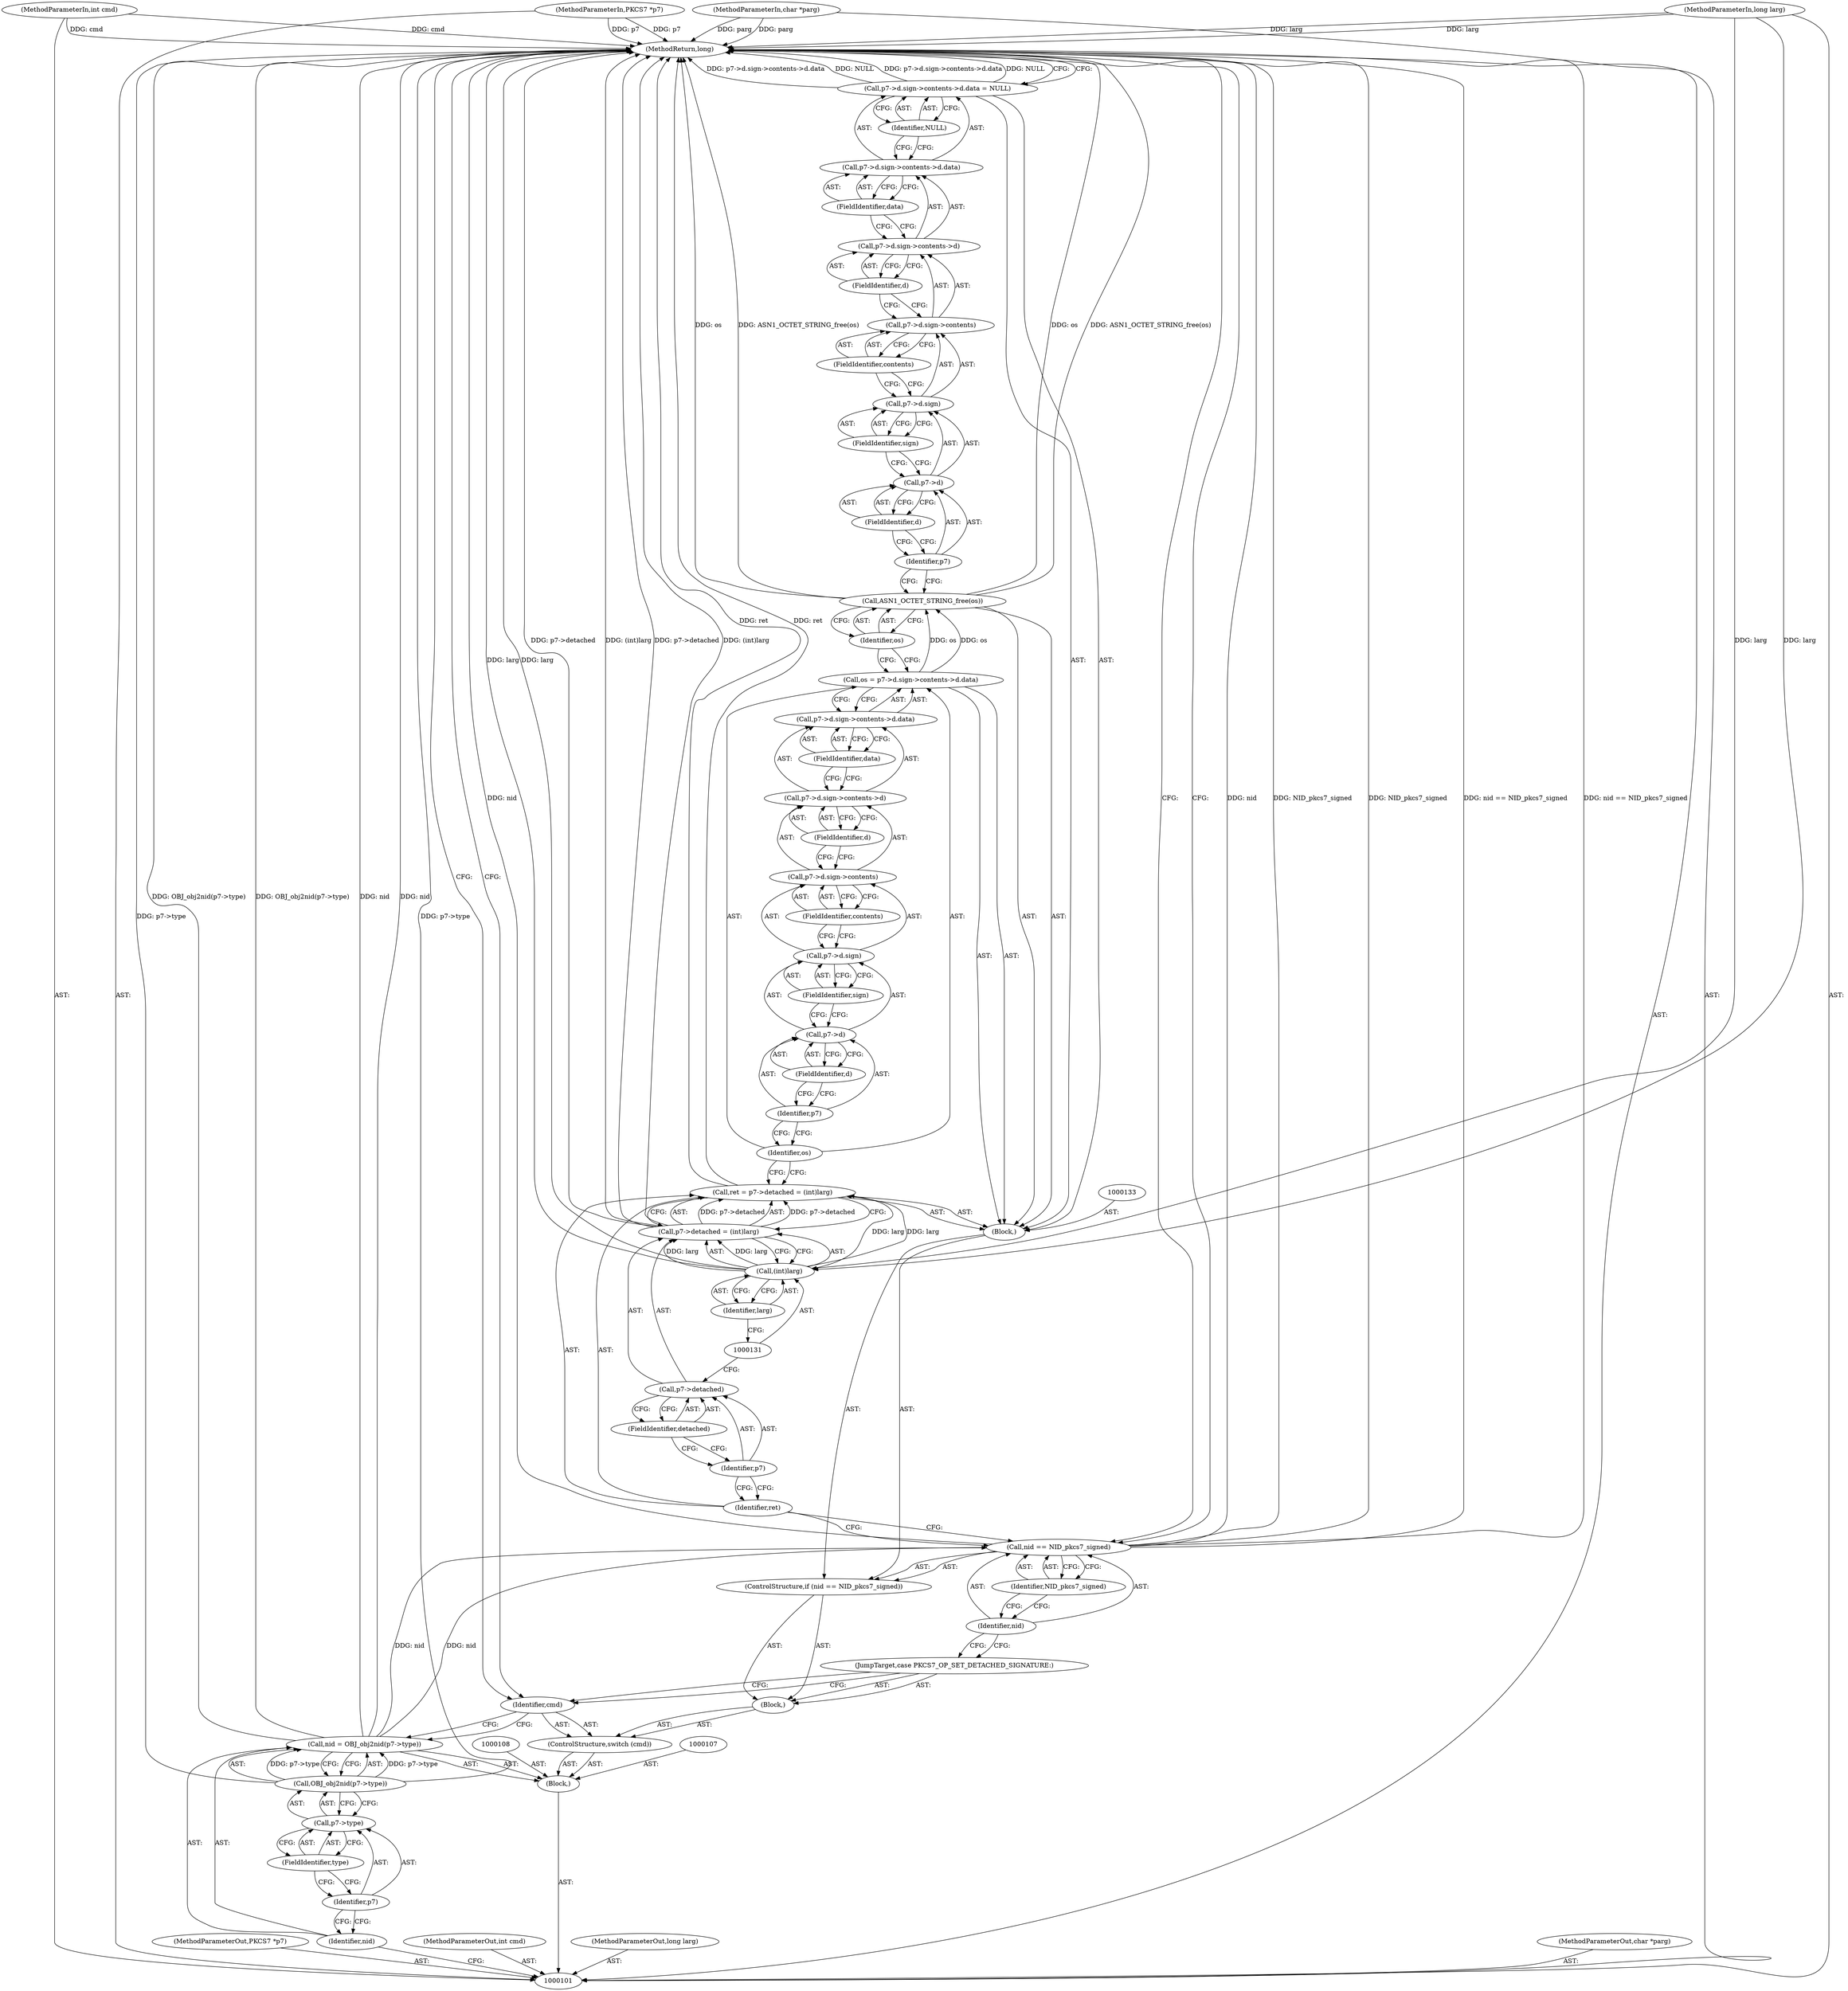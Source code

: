 digraph "0_openssl_c0334c2c92dd1bc3ad8138ba6e74006c3631b0f9_0" {
"1000162" [label="(MethodReturn,long)"];
"1000102" [label="(MethodParameterIn,PKCS7 *p7)"];
"1000204" [label="(MethodParameterOut,PKCS7 *p7)"];
"1000103" [label="(MethodParameterIn,int cmd)"];
"1000205" [label="(MethodParameterOut,int cmd)"];
"1000104" [label="(MethodParameterIn,long larg)"];
"1000206" [label="(MethodParameterOut,long larg)"];
"1000105" [label="(MethodParameterIn,char *parg)"];
"1000207" [label="(MethodParameterOut,char *parg)"];
"1000118" [label="(JumpTarget,case PKCS7_OP_SET_DETACHED_SIGNATURE:)"];
"1000120" [label="(Call,nid == NID_pkcs7_signed)"];
"1000121" [label="(Identifier,nid)"];
"1000122" [label="(Identifier,NID_pkcs7_signed)"];
"1000119" [label="(ControlStructure,if (nid == NID_pkcs7_signed))"];
"1000124" [label="(Call,ret = p7->detached = (int)larg)"];
"1000125" [label="(Identifier,ret)"];
"1000126" [label="(Call,p7->detached = (int)larg)"];
"1000127" [label="(Call,p7->detached)"];
"1000128" [label="(Identifier,p7)"];
"1000129" [label="(FieldIdentifier,detached)"];
"1000130" [label="(Call,(int)larg)"];
"1000132" [label="(Identifier,larg)"];
"1000123" [label="(Block,)"];
"1000134" [label="(Call,os = p7->d.sign->contents->d.data)"];
"1000135" [label="(Identifier,os)"];
"1000136" [label="(Call,p7->d.sign->contents->d.data)"];
"1000137" [label="(Call,p7->d.sign->contents->d)"];
"1000138" [label="(Call,p7->d.sign->contents)"];
"1000139" [label="(Call,p7->d.sign)"];
"1000140" [label="(Call,p7->d)"];
"1000141" [label="(Identifier,p7)"];
"1000142" [label="(FieldIdentifier,d)"];
"1000143" [label="(FieldIdentifier,sign)"];
"1000144" [label="(FieldIdentifier,contents)"];
"1000145" [label="(FieldIdentifier,d)"];
"1000146" [label="(FieldIdentifier,data)"];
"1000147" [label="(Call,ASN1_OCTET_STRING_free(os))"];
"1000148" [label="(Identifier,os)"];
"1000149" [label="(Call,p7->d.sign->contents->d.data = NULL)"];
"1000150" [label="(Call,p7->d.sign->contents->d.data)"];
"1000151" [label="(Call,p7->d.sign->contents->d)"];
"1000152" [label="(Call,p7->d.sign->contents)"];
"1000153" [label="(Call,p7->d.sign)"];
"1000154" [label="(Call,p7->d)"];
"1000155" [label="(Identifier,p7)"];
"1000156" [label="(FieldIdentifier,d)"];
"1000157" [label="(FieldIdentifier,sign)"];
"1000158" [label="(FieldIdentifier,contents)"];
"1000159" [label="(FieldIdentifier,d)"];
"1000160" [label="(FieldIdentifier,data)"];
"1000161" [label="(Identifier,NULL)"];
"1000106" [label="(Block,)"];
"1000111" [label="(Call,OBJ_obj2nid(p7->type))"];
"1000112" [label="(Call,p7->type)"];
"1000113" [label="(Identifier,p7)"];
"1000114" [label="(FieldIdentifier,type)"];
"1000109" [label="(Call,nid = OBJ_obj2nid(p7->type))"];
"1000110" [label="(Identifier,nid)"];
"1000116" [label="(Identifier,cmd)"];
"1000117" [label="(Block,)"];
"1000115" [label="(ControlStructure,switch (cmd))"];
"1000162" -> "1000101"  [label="AST: "];
"1000162" -> "1000116"  [label="CFG: "];
"1000162" -> "1000149"  [label="CFG: "];
"1000162" -> "1000120"  [label="CFG: "];
"1000124" -> "1000162"  [label="DDG: ret"];
"1000104" -> "1000162"  [label="DDG: larg"];
"1000105" -> "1000162"  [label="DDG: parg"];
"1000130" -> "1000162"  [label="DDG: larg"];
"1000120" -> "1000162"  [label="DDG: nid"];
"1000120" -> "1000162"  [label="DDG: NID_pkcs7_signed"];
"1000120" -> "1000162"  [label="DDG: nid == NID_pkcs7_signed"];
"1000126" -> "1000162"  [label="DDG: p7->detached"];
"1000126" -> "1000162"  [label="DDG: (int)larg"];
"1000149" -> "1000162"  [label="DDG: p7->d.sign->contents->d.data"];
"1000149" -> "1000162"  [label="DDG: NULL"];
"1000103" -> "1000162"  [label="DDG: cmd"];
"1000147" -> "1000162"  [label="DDG: os"];
"1000147" -> "1000162"  [label="DDG: ASN1_OCTET_STRING_free(os)"];
"1000102" -> "1000162"  [label="DDG: p7"];
"1000111" -> "1000162"  [label="DDG: p7->type"];
"1000109" -> "1000162"  [label="DDG: nid"];
"1000109" -> "1000162"  [label="DDG: OBJ_obj2nid(p7->type)"];
"1000102" -> "1000101"  [label="AST: "];
"1000102" -> "1000162"  [label="DDG: p7"];
"1000204" -> "1000101"  [label="AST: "];
"1000103" -> "1000101"  [label="AST: "];
"1000103" -> "1000162"  [label="DDG: cmd"];
"1000205" -> "1000101"  [label="AST: "];
"1000104" -> "1000101"  [label="AST: "];
"1000104" -> "1000162"  [label="DDG: larg"];
"1000104" -> "1000130"  [label="DDG: larg"];
"1000206" -> "1000101"  [label="AST: "];
"1000105" -> "1000101"  [label="AST: "];
"1000105" -> "1000162"  [label="DDG: parg"];
"1000207" -> "1000101"  [label="AST: "];
"1000118" -> "1000117"  [label="AST: "];
"1000118" -> "1000116"  [label="CFG: "];
"1000121" -> "1000118"  [label="CFG: "];
"1000120" -> "1000119"  [label="AST: "];
"1000120" -> "1000122"  [label="CFG: "];
"1000121" -> "1000120"  [label="AST: "];
"1000122" -> "1000120"  [label="AST: "];
"1000125" -> "1000120"  [label="CFG: "];
"1000162" -> "1000120"  [label="CFG: "];
"1000120" -> "1000162"  [label="DDG: nid"];
"1000120" -> "1000162"  [label="DDG: NID_pkcs7_signed"];
"1000120" -> "1000162"  [label="DDG: nid == NID_pkcs7_signed"];
"1000109" -> "1000120"  [label="DDG: nid"];
"1000121" -> "1000120"  [label="AST: "];
"1000121" -> "1000118"  [label="CFG: "];
"1000122" -> "1000121"  [label="CFG: "];
"1000122" -> "1000120"  [label="AST: "];
"1000122" -> "1000121"  [label="CFG: "];
"1000120" -> "1000122"  [label="CFG: "];
"1000119" -> "1000117"  [label="AST: "];
"1000120" -> "1000119"  [label="AST: "];
"1000123" -> "1000119"  [label="AST: "];
"1000124" -> "1000123"  [label="AST: "];
"1000124" -> "1000126"  [label="CFG: "];
"1000125" -> "1000124"  [label="AST: "];
"1000126" -> "1000124"  [label="AST: "];
"1000135" -> "1000124"  [label="CFG: "];
"1000124" -> "1000162"  [label="DDG: ret"];
"1000126" -> "1000124"  [label="DDG: p7->detached"];
"1000130" -> "1000124"  [label="DDG: larg"];
"1000125" -> "1000124"  [label="AST: "];
"1000125" -> "1000120"  [label="CFG: "];
"1000128" -> "1000125"  [label="CFG: "];
"1000126" -> "1000124"  [label="AST: "];
"1000126" -> "1000130"  [label="CFG: "];
"1000127" -> "1000126"  [label="AST: "];
"1000130" -> "1000126"  [label="AST: "];
"1000124" -> "1000126"  [label="CFG: "];
"1000126" -> "1000162"  [label="DDG: p7->detached"];
"1000126" -> "1000162"  [label="DDG: (int)larg"];
"1000126" -> "1000124"  [label="DDG: p7->detached"];
"1000130" -> "1000126"  [label="DDG: larg"];
"1000127" -> "1000126"  [label="AST: "];
"1000127" -> "1000129"  [label="CFG: "];
"1000128" -> "1000127"  [label="AST: "];
"1000129" -> "1000127"  [label="AST: "];
"1000131" -> "1000127"  [label="CFG: "];
"1000128" -> "1000127"  [label="AST: "];
"1000128" -> "1000125"  [label="CFG: "];
"1000129" -> "1000128"  [label="CFG: "];
"1000129" -> "1000127"  [label="AST: "];
"1000129" -> "1000128"  [label="CFG: "];
"1000127" -> "1000129"  [label="CFG: "];
"1000130" -> "1000126"  [label="AST: "];
"1000130" -> "1000132"  [label="CFG: "];
"1000131" -> "1000130"  [label="AST: "];
"1000132" -> "1000130"  [label="AST: "];
"1000126" -> "1000130"  [label="CFG: "];
"1000130" -> "1000162"  [label="DDG: larg"];
"1000130" -> "1000124"  [label="DDG: larg"];
"1000130" -> "1000126"  [label="DDG: larg"];
"1000104" -> "1000130"  [label="DDG: larg"];
"1000132" -> "1000130"  [label="AST: "];
"1000132" -> "1000131"  [label="CFG: "];
"1000130" -> "1000132"  [label="CFG: "];
"1000123" -> "1000119"  [label="AST: "];
"1000124" -> "1000123"  [label="AST: "];
"1000133" -> "1000123"  [label="AST: "];
"1000134" -> "1000123"  [label="AST: "];
"1000147" -> "1000123"  [label="AST: "];
"1000149" -> "1000123"  [label="AST: "];
"1000134" -> "1000123"  [label="AST: "];
"1000134" -> "1000136"  [label="CFG: "];
"1000135" -> "1000134"  [label="AST: "];
"1000136" -> "1000134"  [label="AST: "];
"1000148" -> "1000134"  [label="CFG: "];
"1000134" -> "1000147"  [label="DDG: os"];
"1000135" -> "1000134"  [label="AST: "];
"1000135" -> "1000124"  [label="CFG: "];
"1000141" -> "1000135"  [label="CFG: "];
"1000136" -> "1000134"  [label="AST: "];
"1000136" -> "1000146"  [label="CFG: "];
"1000137" -> "1000136"  [label="AST: "];
"1000146" -> "1000136"  [label="AST: "];
"1000134" -> "1000136"  [label="CFG: "];
"1000137" -> "1000136"  [label="AST: "];
"1000137" -> "1000145"  [label="CFG: "];
"1000138" -> "1000137"  [label="AST: "];
"1000145" -> "1000137"  [label="AST: "];
"1000146" -> "1000137"  [label="CFG: "];
"1000138" -> "1000137"  [label="AST: "];
"1000138" -> "1000144"  [label="CFG: "];
"1000139" -> "1000138"  [label="AST: "];
"1000144" -> "1000138"  [label="AST: "];
"1000145" -> "1000138"  [label="CFG: "];
"1000139" -> "1000138"  [label="AST: "];
"1000139" -> "1000143"  [label="CFG: "];
"1000140" -> "1000139"  [label="AST: "];
"1000143" -> "1000139"  [label="AST: "];
"1000144" -> "1000139"  [label="CFG: "];
"1000140" -> "1000139"  [label="AST: "];
"1000140" -> "1000142"  [label="CFG: "];
"1000141" -> "1000140"  [label="AST: "];
"1000142" -> "1000140"  [label="AST: "];
"1000143" -> "1000140"  [label="CFG: "];
"1000141" -> "1000140"  [label="AST: "];
"1000141" -> "1000135"  [label="CFG: "];
"1000142" -> "1000141"  [label="CFG: "];
"1000142" -> "1000140"  [label="AST: "];
"1000142" -> "1000141"  [label="CFG: "];
"1000140" -> "1000142"  [label="CFG: "];
"1000143" -> "1000139"  [label="AST: "];
"1000143" -> "1000140"  [label="CFG: "];
"1000139" -> "1000143"  [label="CFG: "];
"1000144" -> "1000138"  [label="AST: "];
"1000144" -> "1000139"  [label="CFG: "];
"1000138" -> "1000144"  [label="CFG: "];
"1000145" -> "1000137"  [label="AST: "];
"1000145" -> "1000138"  [label="CFG: "];
"1000137" -> "1000145"  [label="CFG: "];
"1000146" -> "1000136"  [label="AST: "];
"1000146" -> "1000137"  [label="CFG: "];
"1000136" -> "1000146"  [label="CFG: "];
"1000147" -> "1000123"  [label="AST: "];
"1000147" -> "1000148"  [label="CFG: "];
"1000148" -> "1000147"  [label="AST: "];
"1000155" -> "1000147"  [label="CFG: "];
"1000147" -> "1000162"  [label="DDG: os"];
"1000147" -> "1000162"  [label="DDG: ASN1_OCTET_STRING_free(os)"];
"1000134" -> "1000147"  [label="DDG: os"];
"1000148" -> "1000147"  [label="AST: "];
"1000148" -> "1000134"  [label="CFG: "];
"1000147" -> "1000148"  [label="CFG: "];
"1000149" -> "1000123"  [label="AST: "];
"1000149" -> "1000161"  [label="CFG: "];
"1000150" -> "1000149"  [label="AST: "];
"1000161" -> "1000149"  [label="AST: "];
"1000162" -> "1000149"  [label="CFG: "];
"1000149" -> "1000162"  [label="DDG: p7->d.sign->contents->d.data"];
"1000149" -> "1000162"  [label="DDG: NULL"];
"1000150" -> "1000149"  [label="AST: "];
"1000150" -> "1000160"  [label="CFG: "];
"1000151" -> "1000150"  [label="AST: "];
"1000160" -> "1000150"  [label="AST: "];
"1000161" -> "1000150"  [label="CFG: "];
"1000151" -> "1000150"  [label="AST: "];
"1000151" -> "1000159"  [label="CFG: "];
"1000152" -> "1000151"  [label="AST: "];
"1000159" -> "1000151"  [label="AST: "];
"1000160" -> "1000151"  [label="CFG: "];
"1000152" -> "1000151"  [label="AST: "];
"1000152" -> "1000158"  [label="CFG: "];
"1000153" -> "1000152"  [label="AST: "];
"1000158" -> "1000152"  [label="AST: "];
"1000159" -> "1000152"  [label="CFG: "];
"1000153" -> "1000152"  [label="AST: "];
"1000153" -> "1000157"  [label="CFG: "];
"1000154" -> "1000153"  [label="AST: "];
"1000157" -> "1000153"  [label="AST: "];
"1000158" -> "1000153"  [label="CFG: "];
"1000154" -> "1000153"  [label="AST: "];
"1000154" -> "1000156"  [label="CFG: "];
"1000155" -> "1000154"  [label="AST: "];
"1000156" -> "1000154"  [label="AST: "];
"1000157" -> "1000154"  [label="CFG: "];
"1000155" -> "1000154"  [label="AST: "];
"1000155" -> "1000147"  [label="CFG: "];
"1000156" -> "1000155"  [label="CFG: "];
"1000156" -> "1000154"  [label="AST: "];
"1000156" -> "1000155"  [label="CFG: "];
"1000154" -> "1000156"  [label="CFG: "];
"1000157" -> "1000153"  [label="AST: "];
"1000157" -> "1000154"  [label="CFG: "];
"1000153" -> "1000157"  [label="CFG: "];
"1000158" -> "1000152"  [label="AST: "];
"1000158" -> "1000153"  [label="CFG: "];
"1000152" -> "1000158"  [label="CFG: "];
"1000159" -> "1000151"  [label="AST: "];
"1000159" -> "1000152"  [label="CFG: "];
"1000151" -> "1000159"  [label="CFG: "];
"1000160" -> "1000150"  [label="AST: "];
"1000160" -> "1000151"  [label="CFG: "];
"1000150" -> "1000160"  [label="CFG: "];
"1000161" -> "1000149"  [label="AST: "];
"1000161" -> "1000150"  [label="CFG: "];
"1000149" -> "1000161"  [label="CFG: "];
"1000106" -> "1000101"  [label="AST: "];
"1000107" -> "1000106"  [label="AST: "];
"1000108" -> "1000106"  [label="AST: "];
"1000109" -> "1000106"  [label="AST: "];
"1000115" -> "1000106"  [label="AST: "];
"1000111" -> "1000109"  [label="AST: "];
"1000111" -> "1000112"  [label="CFG: "];
"1000112" -> "1000111"  [label="AST: "];
"1000109" -> "1000111"  [label="CFG: "];
"1000111" -> "1000162"  [label="DDG: p7->type"];
"1000111" -> "1000109"  [label="DDG: p7->type"];
"1000112" -> "1000111"  [label="AST: "];
"1000112" -> "1000114"  [label="CFG: "];
"1000113" -> "1000112"  [label="AST: "];
"1000114" -> "1000112"  [label="AST: "];
"1000111" -> "1000112"  [label="CFG: "];
"1000113" -> "1000112"  [label="AST: "];
"1000113" -> "1000110"  [label="CFG: "];
"1000114" -> "1000113"  [label="CFG: "];
"1000114" -> "1000112"  [label="AST: "];
"1000114" -> "1000113"  [label="CFG: "];
"1000112" -> "1000114"  [label="CFG: "];
"1000109" -> "1000106"  [label="AST: "];
"1000109" -> "1000111"  [label="CFG: "];
"1000110" -> "1000109"  [label="AST: "];
"1000111" -> "1000109"  [label="AST: "];
"1000116" -> "1000109"  [label="CFG: "];
"1000109" -> "1000162"  [label="DDG: nid"];
"1000109" -> "1000162"  [label="DDG: OBJ_obj2nid(p7->type)"];
"1000111" -> "1000109"  [label="DDG: p7->type"];
"1000109" -> "1000120"  [label="DDG: nid"];
"1000110" -> "1000109"  [label="AST: "];
"1000110" -> "1000101"  [label="CFG: "];
"1000113" -> "1000110"  [label="CFG: "];
"1000116" -> "1000115"  [label="AST: "];
"1000116" -> "1000109"  [label="CFG: "];
"1000118" -> "1000116"  [label="CFG: "];
"1000162" -> "1000116"  [label="CFG: "];
"1000117" -> "1000115"  [label="AST: "];
"1000118" -> "1000117"  [label="AST: "];
"1000119" -> "1000117"  [label="AST: "];
"1000115" -> "1000106"  [label="AST: "];
"1000116" -> "1000115"  [label="AST: "];
"1000117" -> "1000115"  [label="AST: "];
}
